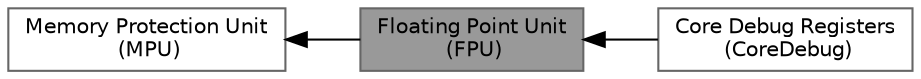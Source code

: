 digraph "Floating Point Unit (FPU)"
{
 // LATEX_PDF_SIZE
  bgcolor="transparent";
  edge [fontname=Helvetica,fontsize=10,labelfontname=Helvetica,labelfontsize=10];
  node [fontname=Helvetica,fontsize=10,shape=box,height=0.2,width=0.4];
  rankdir=LR;
  Node3 [id="Node000003",label="Core Debug Registers\l (CoreDebug)",height=0.2,width=0.4,color="grey40", fillcolor="white", style="filled",URL="$group___c_m_s_i_s___core_debug.html",tooltip="Type definitions for the Core Debug Registers."];
  Node1 [id="Node000001",label="Floating Point Unit\l (FPU)",height=0.2,width=0.4,color="gray40", fillcolor="grey60", style="filled", fontcolor="black",tooltip="Type definitions for the Floating Point Unit (FPU)"];
  Node2 [id="Node000002",label="Memory Protection Unit\l (MPU)",height=0.2,width=0.4,color="grey40", fillcolor="white", style="filled",URL="$group___c_m_s_i_s___m_p_u.html",tooltip="Type definitions for the Memory Protection Unit (MPU)"];
  Node2->Node1 [shape=plaintext, dir="back", style="solid"];
  Node1->Node3 [shape=plaintext, dir="back", style="solid"];
}
